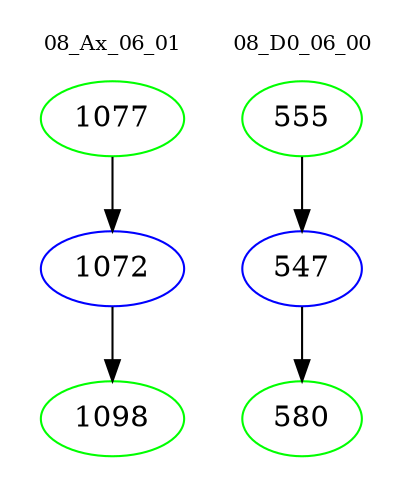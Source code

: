 digraph{
subgraph cluster_0 {
color = white
label = "08_Ax_06_01";
fontsize=10;
T0_1077 [label="1077", color="green"]
T0_1077 -> T0_1072 [color="black"]
T0_1072 [label="1072", color="blue"]
T0_1072 -> T0_1098 [color="black"]
T0_1098 [label="1098", color="green"]
}
subgraph cluster_1 {
color = white
label = "08_D0_06_00";
fontsize=10;
T1_555 [label="555", color="green"]
T1_555 -> T1_547 [color="black"]
T1_547 [label="547", color="blue"]
T1_547 -> T1_580 [color="black"]
T1_580 [label="580", color="green"]
}
}
